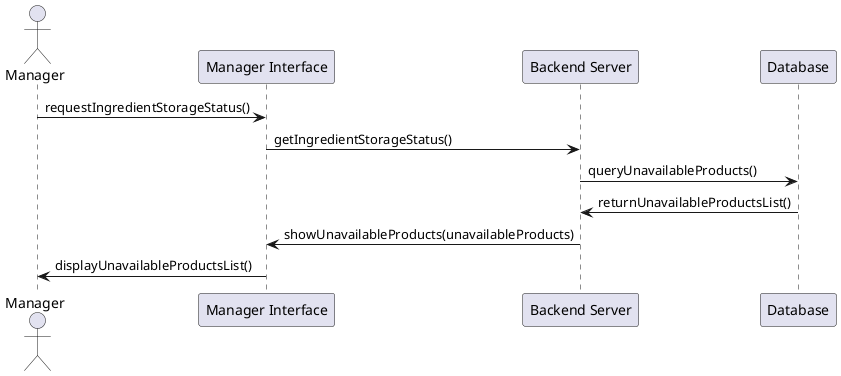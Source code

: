 @startuml
actor Manager as manager
participant "Manager Interface" as managerInterface
participant "Backend Server" as backend
participant "Database" as db

manager -> managerInterface : requestIngredientStorageStatus()
managerInterface -> backend : getIngredientStorageStatus()
backend -> db : queryUnavailableProducts()
db -> backend : returnUnavailableProductsList()
backend -> managerInterface : showUnavailableProducts(unavailableProducts)
managerInterface -> manager : displayUnavailableProductsList()

@enduml